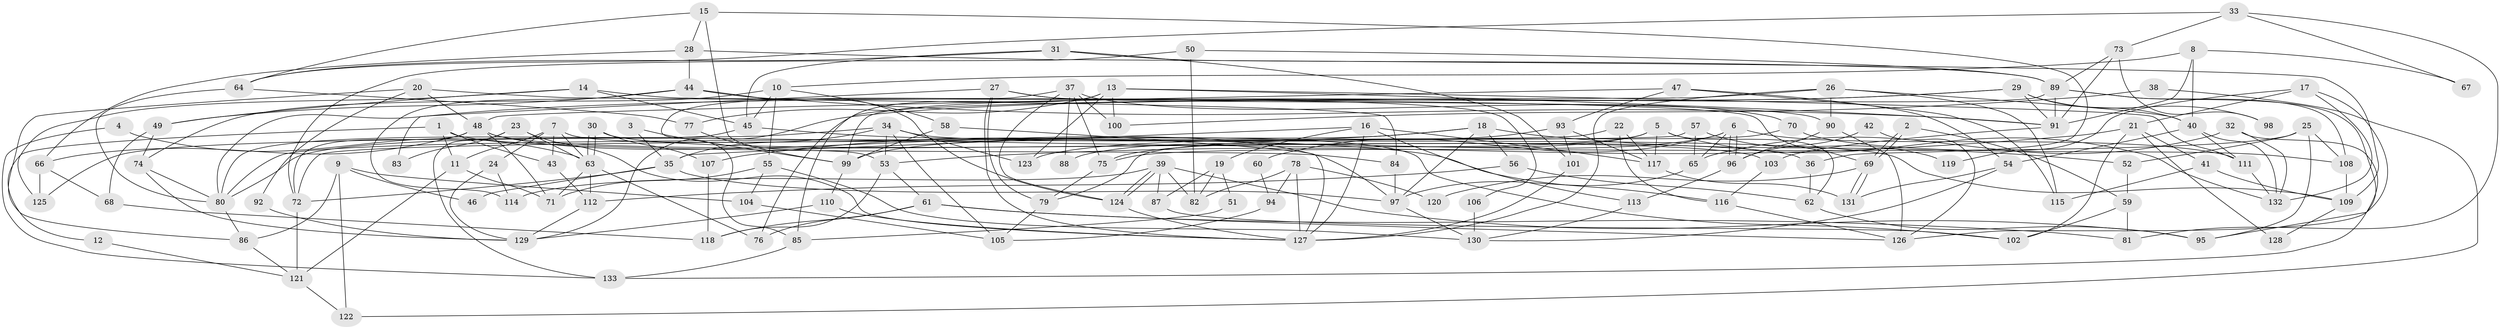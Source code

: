 // Generated by graph-tools (version 1.1) at 2025/49/03/09/25 04:49:08]
// undirected, 133 vertices, 266 edges
graph export_dot {
graph [start="1"]
  node [color=gray90,style=filled];
  1;
  2;
  3;
  4;
  5;
  6;
  7;
  8;
  9;
  10;
  11;
  12;
  13;
  14;
  15;
  16;
  17;
  18;
  19;
  20;
  21;
  22;
  23;
  24;
  25;
  26;
  27;
  28;
  29;
  30;
  31;
  32;
  33;
  34;
  35;
  36;
  37;
  38;
  39;
  40;
  41;
  42;
  43;
  44;
  45;
  46;
  47;
  48;
  49;
  50;
  51;
  52;
  53;
  54;
  55;
  56;
  57;
  58;
  59;
  60;
  61;
  62;
  63;
  64;
  65;
  66;
  67;
  68;
  69;
  70;
  71;
  72;
  73;
  74;
  75;
  76;
  77;
  78;
  79;
  80;
  81;
  82;
  83;
  84;
  85;
  86;
  87;
  88;
  89;
  90;
  91;
  92;
  93;
  94;
  95;
  96;
  97;
  98;
  99;
  100;
  101;
  102;
  103;
  104;
  105;
  106;
  107;
  108;
  109;
  110;
  111;
  112;
  113;
  114;
  115;
  116;
  117;
  118;
  119;
  120;
  121;
  122;
  123;
  124;
  125;
  126;
  127;
  128;
  129;
  130;
  131;
  132;
  133;
  1 -- 84;
  1 -- 43;
  1 -- 11;
  1 -- 12;
  2 -- 69;
  2 -- 69;
  2 -- 59;
  3 -- 35;
  3 -- 99;
  4 -- 133;
  4 -- 63;
  5 -- 132;
  5 -- 117;
  5 -- 62;
  5 -- 80;
  5 -- 88;
  6 -- 111;
  6 -- 96;
  6 -- 96;
  6 -- 60;
  6 -- 65;
  6 -- 75;
  7 -- 11;
  7 -- 63;
  7 -- 24;
  7 -- 43;
  7 -- 102;
  8 -- 91;
  8 -- 10;
  8 -- 40;
  8 -- 67;
  9 -- 86;
  9 -- 104;
  9 -- 46;
  9 -- 122;
  10 -- 74;
  10 -- 45;
  10 -- 55;
  10 -- 58;
  11 -- 71;
  11 -- 121;
  12 -- 121;
  13 -- 91;
  13 -- 85;
  13 -- 77;
  13 -- 100;
  13 -- 111;
  13 -- 123;
  14 -- 69;
  14 -- 45;
  14 -- 49;
  14 -- 125;
  15 -- 64;
  15 -- 28;
  15 -- 36;
  15 -- 53;
  16 -- 117;
  16 -- 127;
  16 -- 19;
  16 -- 35;
  16 -- 113;
  17 -- 21;
  17 -- 132;
  17 -- 119;
  17 -- 126;
  18 -- 99;
  18 -- 107;
  18 -- 52;
  18 -- 56;
  18 -- 97;
  19 -- 87;
  19 -- 51;
  19 -- 82;
  20 -- 48;
  20 -- 86;
  20 -- 84;
  20 -- 92;
  21 -- 102;
  21 -- 53;
  21 -- 41;
  21 -- 128;
  22 -- 117;
  22 -- 80;
  22 -- 116;
  23 -- 63;
  23 -- 127;
  23 -- 83;
  23 -- 133;
  24 -- 114;
  24 -- 129;
  25 -- 108;
  25 -- 95;
  25 -- 52;
  25 -- 75;
  26 -- 40;
  26 -- 127;
  26 -- 76;
  26 -- 90;
  26 -- 115;
  27 -- 127;
  27 -- 79;
  27 -- 83;
  27 -- 90;
  27 -- 106;
  28 -- 66;
  28 -- 44;
  28 -- 109;
  29 -- 80;
  29 -- 91;
  29 -- 40;
  29 -- 98;
  29 -- 129;
  30 -- 36;
  30 -- 63;
  30 -- 63;
  30 -- 107;
  31 -- 101;
  31 -- 45;
  31 -- 64;
  31 -- 89;
  32 -- 65;
  32 -- 132;
  32 -- 133;
  33 -- 64;
  33 -- 73;
  33 -- 67;
  33 -- 81;
  34 -- 125;
  34 -- 35;
  34 -- 53;
  34 -- 105;
  34 -- 109;
  34 -- 123;
  35 -- 97;
  35 -- 46;
  35 -- 72;
  36 -- 62;
  37 -- 75;
  37 -- 124;
  37 -- 70;
  37 -- 85;
  37 -- 88;
  37 -- 100;
  38 -- 100;
  38 -- 122;
  39 -- 124;
  39 -- 124;
  39 -- 95;
  39 -- 82;
  39 -- 87;
  39 -- 114;
  40 -- 54;
  40 -- 111;
  40 -- 132;
  41 -- 109;
  41 -- 115;
  42 -- 126;
  42 -- 96;
  43 -- 112;
  44 -- 91;
  44 -- 124;
  44 -- 49;
  44 -- 114;
  45 -- 116;
  45 -- 80;
  47 -- 54;
  47 -- 115;
  47 -- 48;
  47 -- 93;
  48 -- 71;
  48 -- 66;
  48 -- 72;
  48 -- 97;
  48 -- 103;
  49 -- 68;
  49 -- 74;
  50 -- 72;
  50 -- 82;
  50 -- 89;
  51 -- 85;
  52 -- 59;
  53 -- 61;
  53 -- 118;
  54 -- 130;
  54 -- 131;
  55 -- 130;
  55 -- 71;
  55 -- 104;
  56 -- 112;
  56 -- 62;
  57 -- 65;
  57 -- 72;
  57 -- 119;
  58 -- 99;
  58 -- 127;
  59 -- 81;
  59 -- 102;
  60 -- 94;
  61 -- 126;
  61 -- 76;
  61 -- 81;
  61 -- 118;
  62 -- 95;
  63 -- 76;
  63 -- 71;
  63 -- 112;
  64 -- 80;
  64 -- 77;
  65 -- 97;
  66 -- 68;
  66 -- 125;
  68 -- 118;
  69 -- 131;
  69 -- 131;
  69 -- 120;
  70 -- 108;
  70 -- 79;
  72 -- 121;
  73 -- 91;
  73 -- 89;
  73 -- 98;
  74 -- 129;
  74 -- 80;
  75 -- 79;
  77 -- 99;
  78 -- 82;
  78 -- 127;
  78 -- 94;
  78 -- 120;
  79 -- 105;
  80 -- 86;
  84 -- 97;
  85 -- 133;
  86 -- 121;
  87 -- 102;
  89 -- 91;
  89 -- 95;
  89 -- 99;
  89 -- 108;
  90 -- 96;
  90 -- 126;
  91 -- 103;
  92 -- 129;
  93 -- 123;
  93 -- 101;
  93 -- 117;
  94 -- 105;
  96 -- 113;
  97 -- 130;
  99 -- 110;
  101 -- 127;
  103 -- 116;
  104 -- 105;
  106 -- 130;
  107 -- 118;
  108 -- 109;
  109 -- 128;
  110 -- 129;
  110 -- 127;
  111 -- 132;
  112 -- 129;
  113 -- 130;
  116 -- 126;
  117 -- 131;
  121 -- 122;
  124 -- 127;
}
